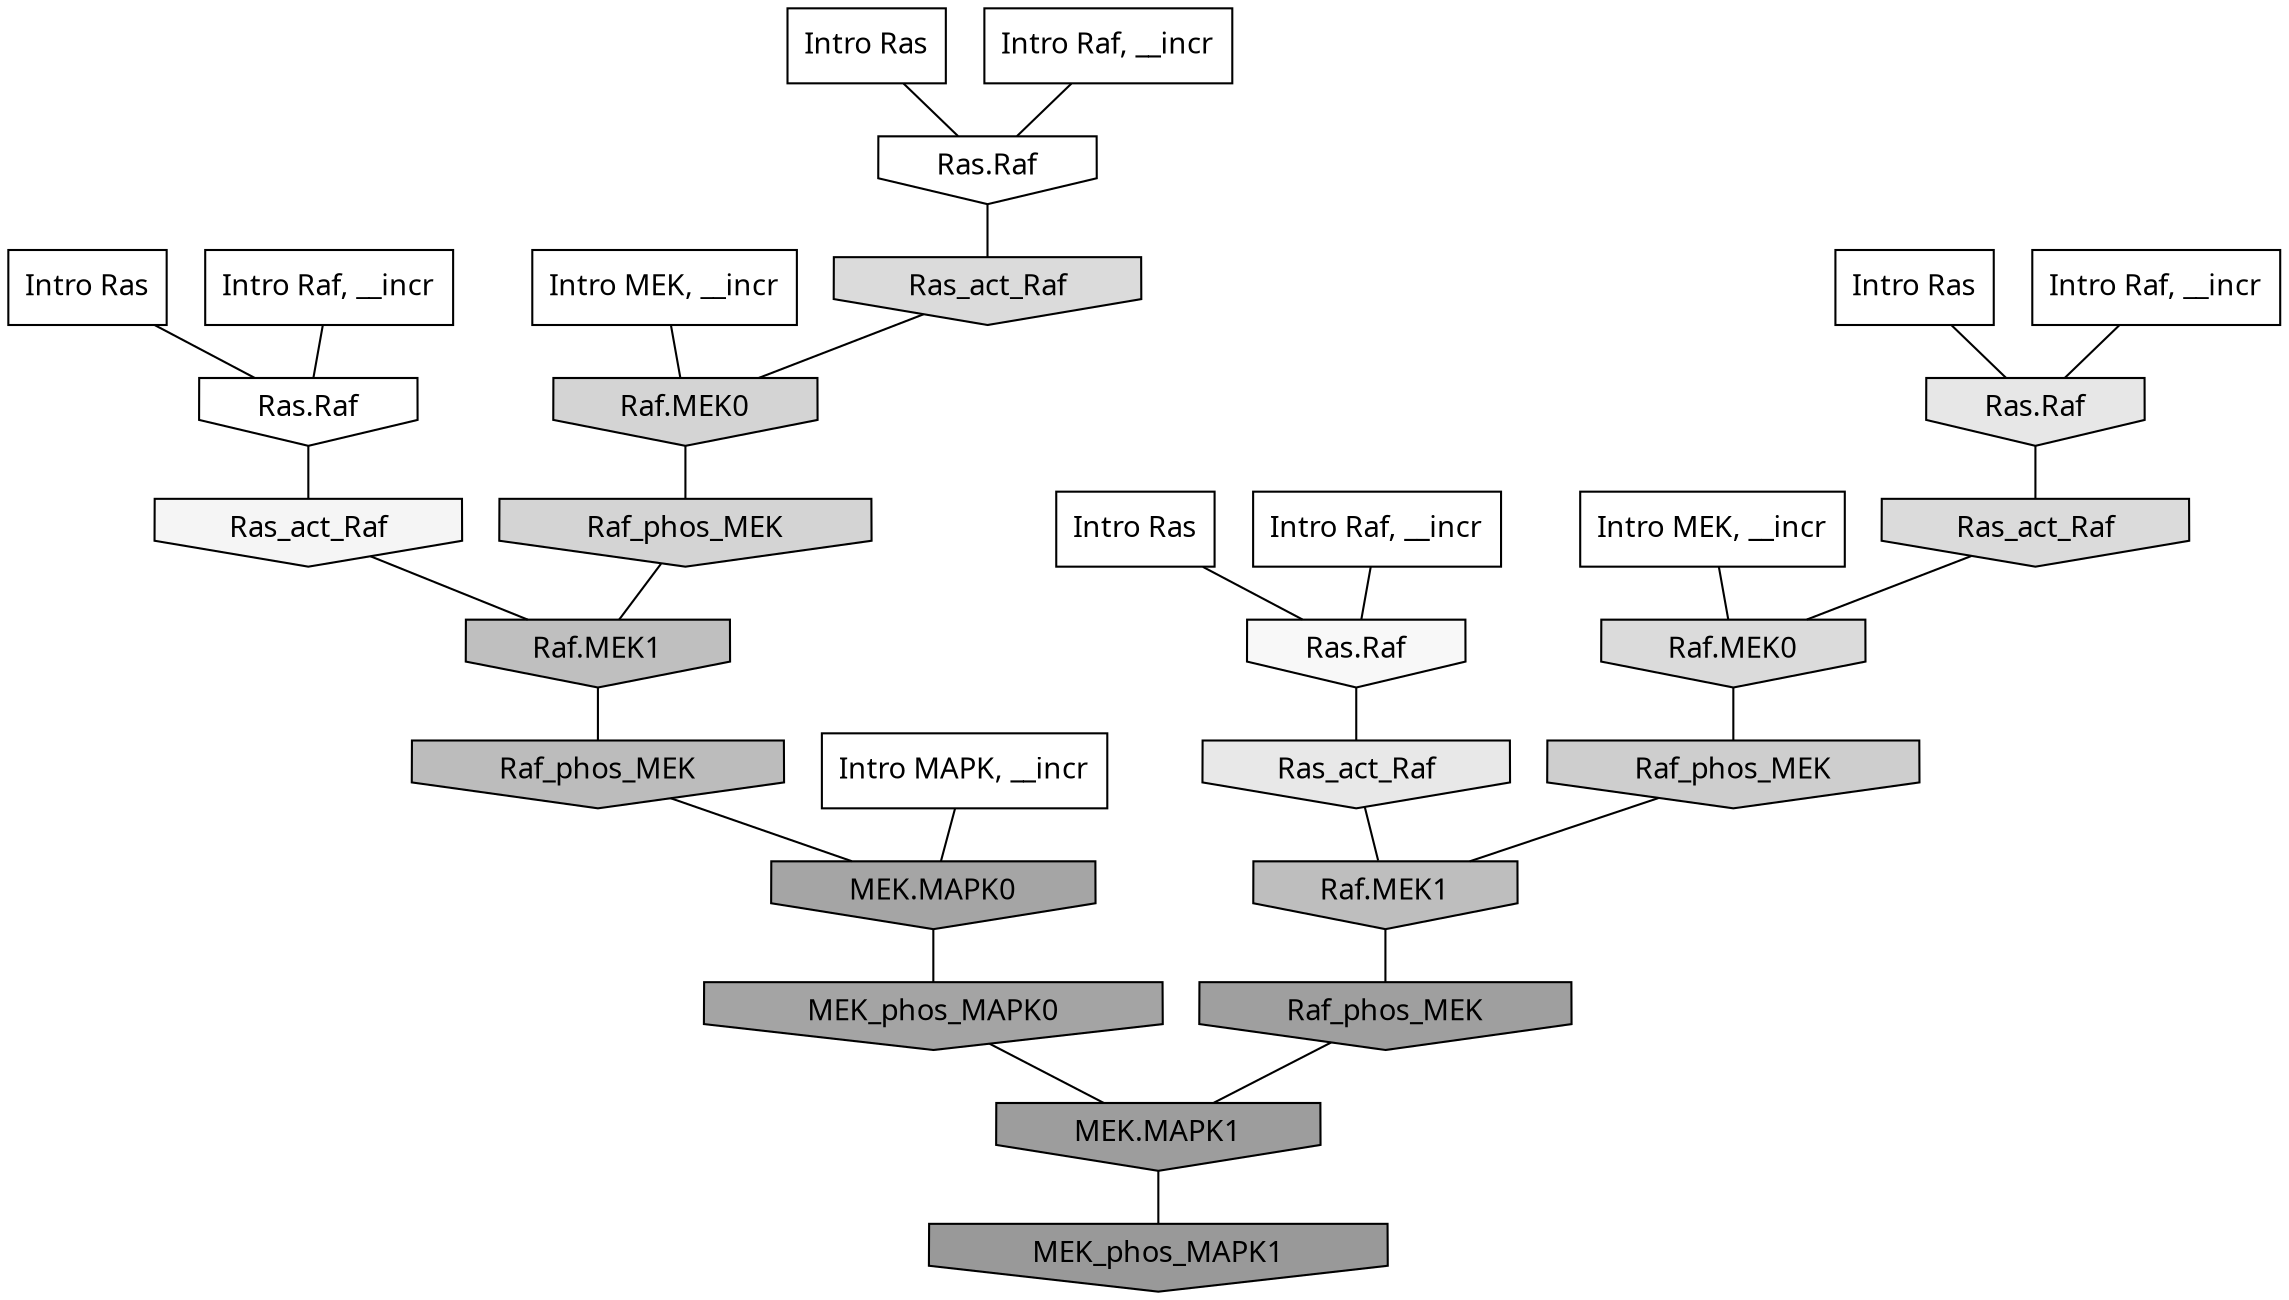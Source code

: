 digraph G{
  rankdir="TB";
  ranksep=0.30;
  node [fontname="CMU Serif"];
  edge [fontname="CMU Serif"];
  
  2 [label="Intro Ras", shape=rectangle, style=filled, fillcolor="0.000 0.000 1.000"]
  
  30 [label="Intro Ras", shape=rectangle, style=filled, fillcolor="0.000 0.000 1.000"]
  
  52 [label="Intro Ras", shape=rectangle, style=filled, fillcolor="0.000 0.000 1.000"]
  
  77 [label="Intro Ras", shape=rectangle, style=filled, fillcolor="0.000 0.000 1.000"]
  
  216 [label="Intro Raf, __incr", shape=rectangle, style=filled, fillcolor="0.000 0.000 1.000"]
  
  476 [label="Intro Raf, __incr", shape=rectangle, style=filled, fillcolor="0.000 0.000 1.000"]
  
  550 [label="Intro Raf, __incr", shape=rectangle, style=filled, fillcolor="0.000 0.000 1.000"]
  
  916 [label="Intro Raf, __incr", shape=rectangle, style=filled, fillcolor="0.000 0.000 1.000"]
  
  1718 [label="Intro MEK, __incr", shape=rectangle, style=filled, fillcolor="0.000 0.000 1.000"]
  
  1726 [label="Intro MEK, __incr", shape=rectangle, style=filled, fillcolor="0.000 0.000 1.000"]
  
  2867 [label="Intro MAPK, __incr", shape=rectangle, style=filled, fillcolor="0.000 0.000 1.000"]
  
  3273 [label="Ras.Raf", shape=invhouse, style=filled, fillcolor="0.000 0.000 1.000"]
  
  3322 [label="Ras.Raf", shape=invhouse, style=filled, fillcolor="0.000 0.000 0.998"]
  
  3490 [label="Ras.Raf", shape=invhouse, style=filled, fillcolor="0.000 0.000 0.971"]
  
  3560 [label="Ras_act_Raf", shape=invhouse, style=filled, fillcolor="0.000 0.000 0.959"]
  
  4152 [label="Ras_act_Raf", shape=invhouse, style=filled, fillcolor="0.000 0.000 0.910"]
  
  4195 [label="Ras.Raf", shape=invhouse, style=filled, fillcolor="0.000 0.000 0.906"]
  
  4915 [label="Ras_act_Raf", shape=invhouse, style=filled, fillcolor="0.000 0.000 0.857"]
  
  4919 [label="Raf.MEK0", shape=invhouse, style=filled, fillcolor="0.000 0.000 0.857"]
  
  4925 [label="Ras_act_Raf", shape=invhouse, style=filled, fillcolor="0.000 0.000 0.857"]
  
  5353 [label="Raf.MEK0", shape=invhouse, style=filled, fillcolor="0.000 0.000 0.830"]
  
  5367 [label="Raf_phos_MEK", shape=invhouse, style=filled, fillcolor="0.000 0.000 0.830"]
  
  5727 [label="Raf_phos_MEK", shape=invhouse, style=filled, fillcolor="0.000 0.000 0.806"]
  
  6983 [label="Raf.MEK1", shape=invhouse, style=filled, fillcolor="0.000 0.000 0.748"]
  
  7073 [label="Raf.MEK1", shape=invhouse, style=filled, fillcolor="0.000 0.000 0.744"]
  
  7377 [label="Raf_phos_MEK", shape=invhouse, style=filled, fillcolor="0.000 0.000 0.735"]
  
  10440 [label="MEK.MAPK0", shape=invhouse, style=filled, fillcolor="0.000 0.000 0.648"]
  
  10610 [label="MEK_phos_MAPK0", shape=invhouse, style=filled, fillcolor="0.000 0.000 0.644"]
  
  11691 [label="Raf_phos_MEK", shape=invhouse, style=filled, fillcolor="0.000 0.000 0.622"]
  
  11944 [label="MEK.MAPK1", shape=invhouse, style=filled, fillcolor="0.000 0.000 0.617"]
  
  12932 [label="MEK_phos_MAPK1", shape=invhouse, style=filled, fillcolor="0.000 0.000 0.600"]
  
  
  11944 -> 12932 [dir=none, color="0.000 0.000 0.000"] 
  11691 -> 11944 [dir=none, color="0.000 0.000 0.000"] 
  10610 -> 11944 [dir=none, color="0.000 0.000 0.000"] 
  10440 -> 10610 [dir=none, color="0.000 0.000 0.000"] 
  7377 -> 10440 [dir=none, color="0.000 0.000 0.000"] 
  7073 -> 11691 [dir=none, color="0.000 0.000 0.000"] 
  6983 -> 7377 [dir=none, color="0.000 0.000 0.000"] 
  5727 -> 7073 [dir=none, color="0.000 0.000 0.000"] 
  5367 -> 6983 [dir=none, color="0.000 0.000 0.000"] 
  5353 -> 5367 [dir=none, color="0.000 0.000 0.000"] 
  4925 -> 5353 [dir=none, color="0.000 0.000 0.000"] 
  4919 -> 5727 [dir=none, color="0.000 0.000 0.000"] 
  4915 -> 4919 [dir=none, color="0.000 0.000 0.000"] 
  4195 -> 4915 [dir=none, color="0.000 0.000 0.000"] 
  4152 -> 7073 [dir=none, color="0.000 0.000 0.000"] 
  3560 -> 6983 [dir=none, color="0.000 0.000 0.000"] 
  3490 -> 4152 [dir=none, color="0.000 0.000 0.000"] 
  3322 -> 3560 [dir=none, color="0.000 0.000 0.000"] 
  3273 -> 4925 [dir=none, color="0.000 0.000 0.000"] 
  2867 -> 10440 [dir=none, color="0.000 0.000 0.000"] 
  1726 -> 4919 [dir=none, color="0.000 0.000 0.000"] 
  1718 -> 5353 [dir=none, color="0.000 0.000 0.000"] 
  916 -> 4195 [dir=none, color="0.000 0.000 0.000"] 
  550 -> 3322 [dir=none, color="0.000 0.000 0.000"] 
  476 -> 3490 [dir=none, color="0.000 0.000 0.000"] 
  216 -> 3273 [dir=none, color="0.000 0.000 0.000"] 
  77 -> 3273 [dir=none, color="0.000 0.000 0.000"] 
  52 -> 4195 [dir=none, color="0.000 0.000 0.000"] 
  30 -> 3490 [dir=none, color="0.000 0.000 0.000"] 
  2 -> 3322 [dir=none, color="0.000 0.000 0.000"] 
  
  }
